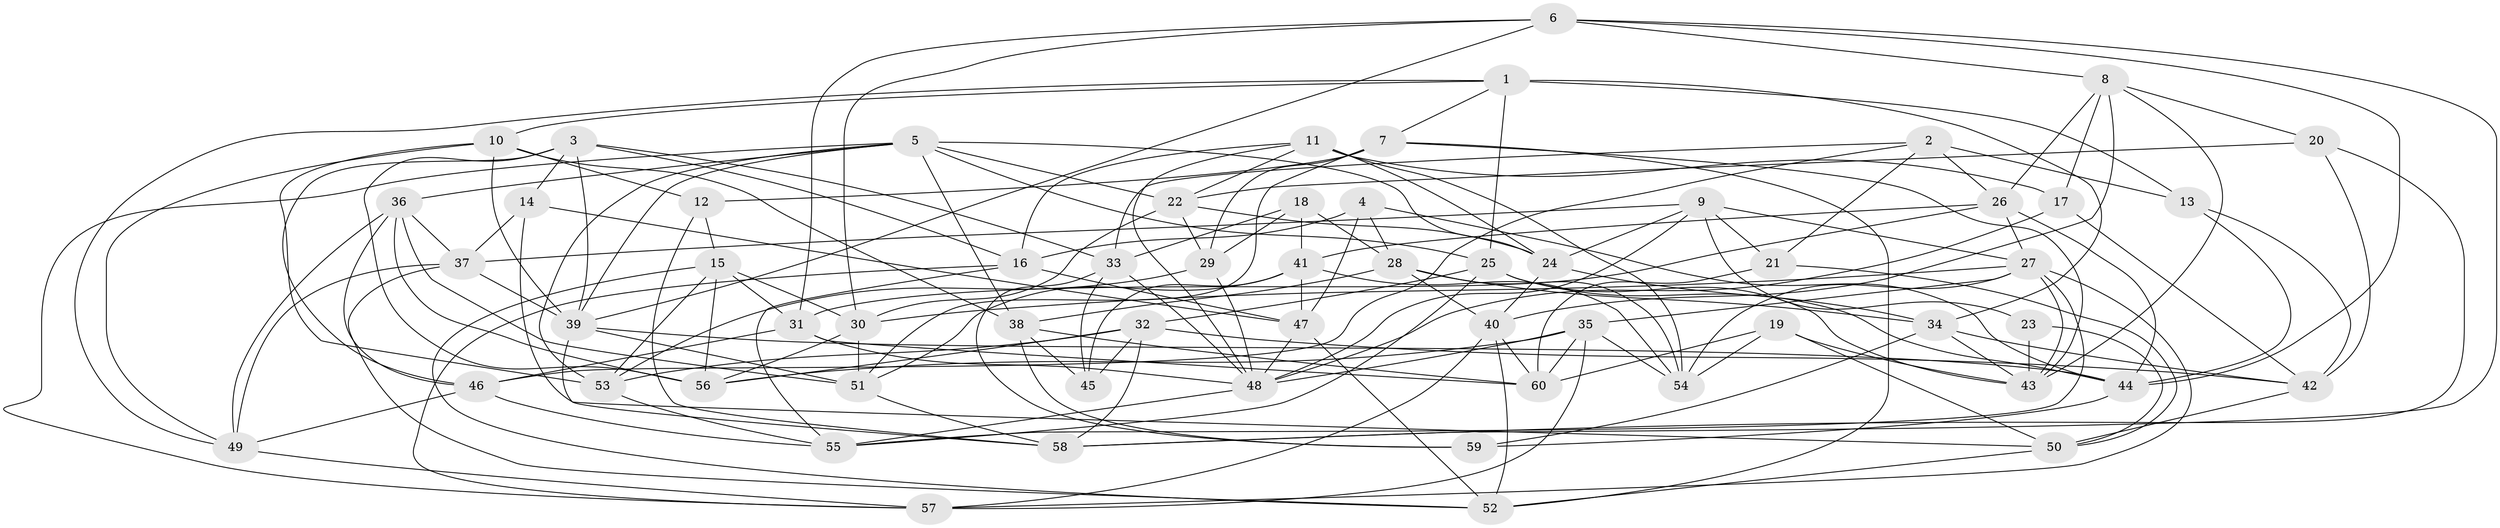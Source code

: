 // original degree distribution, {4: 1.0}
// Generated by graph-tools (version 1.1) at 2025/50/03/09/25 03:50:50]
// undirected, 60 vertices, 172 edges
graph export_dot {
graph [start="1"]
  node [color=gray90,style=filled];
  1;
  2;
  3;
  4;
  5;
  6;
  7;
  8;
  9;
  10;
  11;
  12;
  13;
  14;
  15;
  16;
  17;
  18;
  19;
  20;
  21;
  22;
  23;
  24;
  25;
  26;
  27;
  28;
  29;
  30;
  31;
  32;
  33;
  34;
  35;
  36;
  37;
  38;
  39;
  40;
  41;
  42;
  43;
  44;
  45;
  46;
  47;
  48;
  49;
  50;
  51;
  52;
  53;
  54;
  55;
  56;
  57;
  58;
  59;
  60;
  1 -- 7 [weight=1.0];
  1 -- 10 [weight=1.0];
  1 -- 13 [weight=1.0];
  1 -- 25 [weight=1.0];
  1 -- 34 [weight=1.0];
  1 -- 49 [weight=1.0];
  2 -- 13 [weight=2.0];
  2 -- 21 [weight=1.0];
  2 -- 26 [weight=1.0];
  2 -- 33 [weight=1.0];
  2 -- 46 [weight=1.0];
  3 -- 14 [weight=1.0];
  3 -- 16 [weight=1.0];
  3 -- 33 [weight=1.0];
  3 -- 39 [weight=1.0];
  3 -- 46 [weight=1.0];
  3 -- 56 [weight=1.0];
  4 -- 16 [weight=1.0];
  4 -- 28 [weight=1.0];
  4 -- 44 [weight=1.0];
  4 -- 47 [weight=1.0];
  5 -- 22 [weight=1.0];
  5 -- 24 [weight=1.0];
  5 -- 25 [weight=1.0];
  5 -- 36 [weight=1.0];
  5 -- 38 [weight=1.0];
  5 -- 39 [weight=1.0];
  5 -- 53 [weight=1.0];
  5 -- 57 [weight=1.0];
  6 -- 8 [weight=1.0];
  6 -- 30 [weight=1.0];
  6 -- 31 [weight=1.0];
  6 -- 39 [weight=1.0];
  6 -- 44 [weight=1.0];
  6 -- 58 [weight=1.0];
  7 -- 12 [weight=1.0];
  7 -- 29 [weight=1.0];
  7 -- 43 [weight=1.0];
  7 -- 51 [weight=1.0];
  7 -- 52 [weight=1.0];
  8 -- 17 [weight=1.0];
  8 -- 20 [weight=1.0];
  8 -- 26 [weight=1.0];
  8 -- 40 [weight=1.0];
  8 -- 43 [weight=1.0];
  9 -- 21 [weight=1.0];
  9 -- 23 [weight=1.0];
  9 -- 24 [weight=1.0];
  9 -- 27 [weight=1.0];
  9 -- 37 [weight=1.0];
  9 -- 48 [weight=1.0];
  10 -- 12 [weight=1.0];
  10 -- 38 [weight=1.0];
  10 -- 39 [weight=1.0];
  10 -- 49 [weight=1.0];
  10 -- 53 [weight=1.0];
  11 -- 16 [weight=1.0];
  11 -- 17 [weight=1.0];
  11 -- 22 [weight=1.0];
  11 -- 24 [weight=1.0];
  11 -- 48 [weight=1.0];
  11 -- 54 [weight=1.0];
  12 -- 15 [weight=1.0];
  12 -- 58 [weight=1.0];
  13 -- 42 [weight=1.0];
  13 -- 44 [weight=2.0];
  14 -- 37 [weight=1.0];
  14 -- 47 [weight=1.0];
  14 -- 50 [weight=1.0];
  15 -- 30 [weight=1.0];
  15 -- 31 [weight=1.0];
  15 -- 52 [weight=1.0];
  15 -- 53 [weight=1.0];
  15 -- 56 [weight=1.0];
  16 -- 47 [weight=1.0];
  16 -- 55 [weight=1.0];
  16 -- 57 [weight=1.0];
  17 -- 42 [weight=1.0];
  17 -- 48 [weight=1.0];
  18 -- 28 [weight=1.0];
  18 -- 29 [weight=1.0];
  18 -- 33 [weight=1.0];
  18 -- 41 [weight=1.0];
  19 -- 43 [weight=1.0];
  19 -- 50 [weight=1.0];
  19 -- 54 [weight=1.0];
  19 -- 60 [weight=1.0];
  20 -- 22 [weight=1.0];
  20 -- 42 [weight=1.0];
  20 -- 58 [weight=1.0];
  21 -- 50 [weight=1.0];
  21 -- 60 [weight=1.0];
  22 -- 24 [weight=1.0];
  22 -- 29 [weight=1.0];
  22 -- 30 [weight=1.0];
  23 -- 43 [weight=2.0];
  23 -- 50 [weight=1.0];
  24 -- 34 [weight=1.0];
  24 -- 40 [weight=1.0];
  25 -- 32 [weight=1.0];
  25 -- 43 [weight=1.0];
  25 -- 44 [weight=1.0];
  25 -- 55 [weight=1.0];
  26 -- 27 [weight=1.0];
  26 -- 31 [weight=1.0];
  26 -- 41 [weight=1.0];
  26 -- 44 [weight=1.0];
  27 -- 30 [weight=1.0];
  27 -- 35 [weight=1.0];
  27 -- 43 [weight=1.0];
  27 -- 54 [weight=1.0];
  27 -- 55 [weight=1.0];
  27 -- 57 [weight=1.0];
  28 -- 34 [weight=1.0];
  28 -- 38 [weight=1.0];
  28 -- 40 [weight=1.0];
  28 -- 54 [weight=1.0];
  29 -- 48 [weight=2.0];
  29 -- 53 [weight=1.0];
  30 -- 51 [weight=1.0];
  30 -- 56 [weight=1.0];
  31 -- 46 [weight=1.0];
  31 -- 48 [weight=1.0];
  31 -- 60 [weight=1.0];
  32 -- 42 [weight=1.0];
  32 -- 45 [weight=1.0];
  32 -- 53 [weight=1.0];
  32 -- 56 [weight=1.0];
  32 -- 58 [weight=1.0];
  33 -- 45 [weight=1.0];
  33 -- 48 [weight=1.0];
  33 -- 59 [weight=1.0];
  34 -- 42 [weight=1.0];
  34 -- 43 [weight=1.0];
  34 -- 59 [weight=1.0];
  35 -- 48 [weight=1.0];
  35 -- 54 [weight=1.0];
  35 -- 56 [weight=1.0];
  35 -- 57 [weight=1.0];
  35 -- 60 [weight=1.0];
  36 -- 37 [weight=1.0];
  36 -- 46 [weight=1.0];
  36 -- 49 [weight=1.0];
  36 -- 51 [weight=1.0];
  36 -- 56 [weight=1.0];
  37 -- 39 [weight=1.0];
  37 -- 49 [weight=1.0];
  37 -- 52 [weight=1.0];
  38 -- 45 [weight=1.0];
  38 -- 59 [weight=1.0];
  38 -- 60 [weight=1.0];
  39 -- 44 [weight=1.0];
  39 -- 51 [weight=1.0];
  39 -- 58 [weight=1.0];
  40 -- 52 [weight=1.0];
  40 -- 57 [weight=1.0];
  40 -- 60 [weight=1.0];
  41 -- 45 [weight=1.0];
  41 -- 47 [weight=1.0];
  41 -- 51 [weight=1.0];
  41 -- 54 [weight=1.0];
  42 -- 50 [weight=1.0];
  44 -- 59 [weight=1.0];
  46 -- 49 [weight=1.0];
  46 -- 55 [weight=1.0];
  47 -- 48 [weight=1.0];
  47 -- 52 [weight=1.0];
  48 -- 55 [weight=1.0];
  49 -- 57 [weight=1.0];
  50 -- 52 [weight=1.0];
  51 -- 58 [weight=1.0];
  53 -- 55 [weight=1.0];
}

